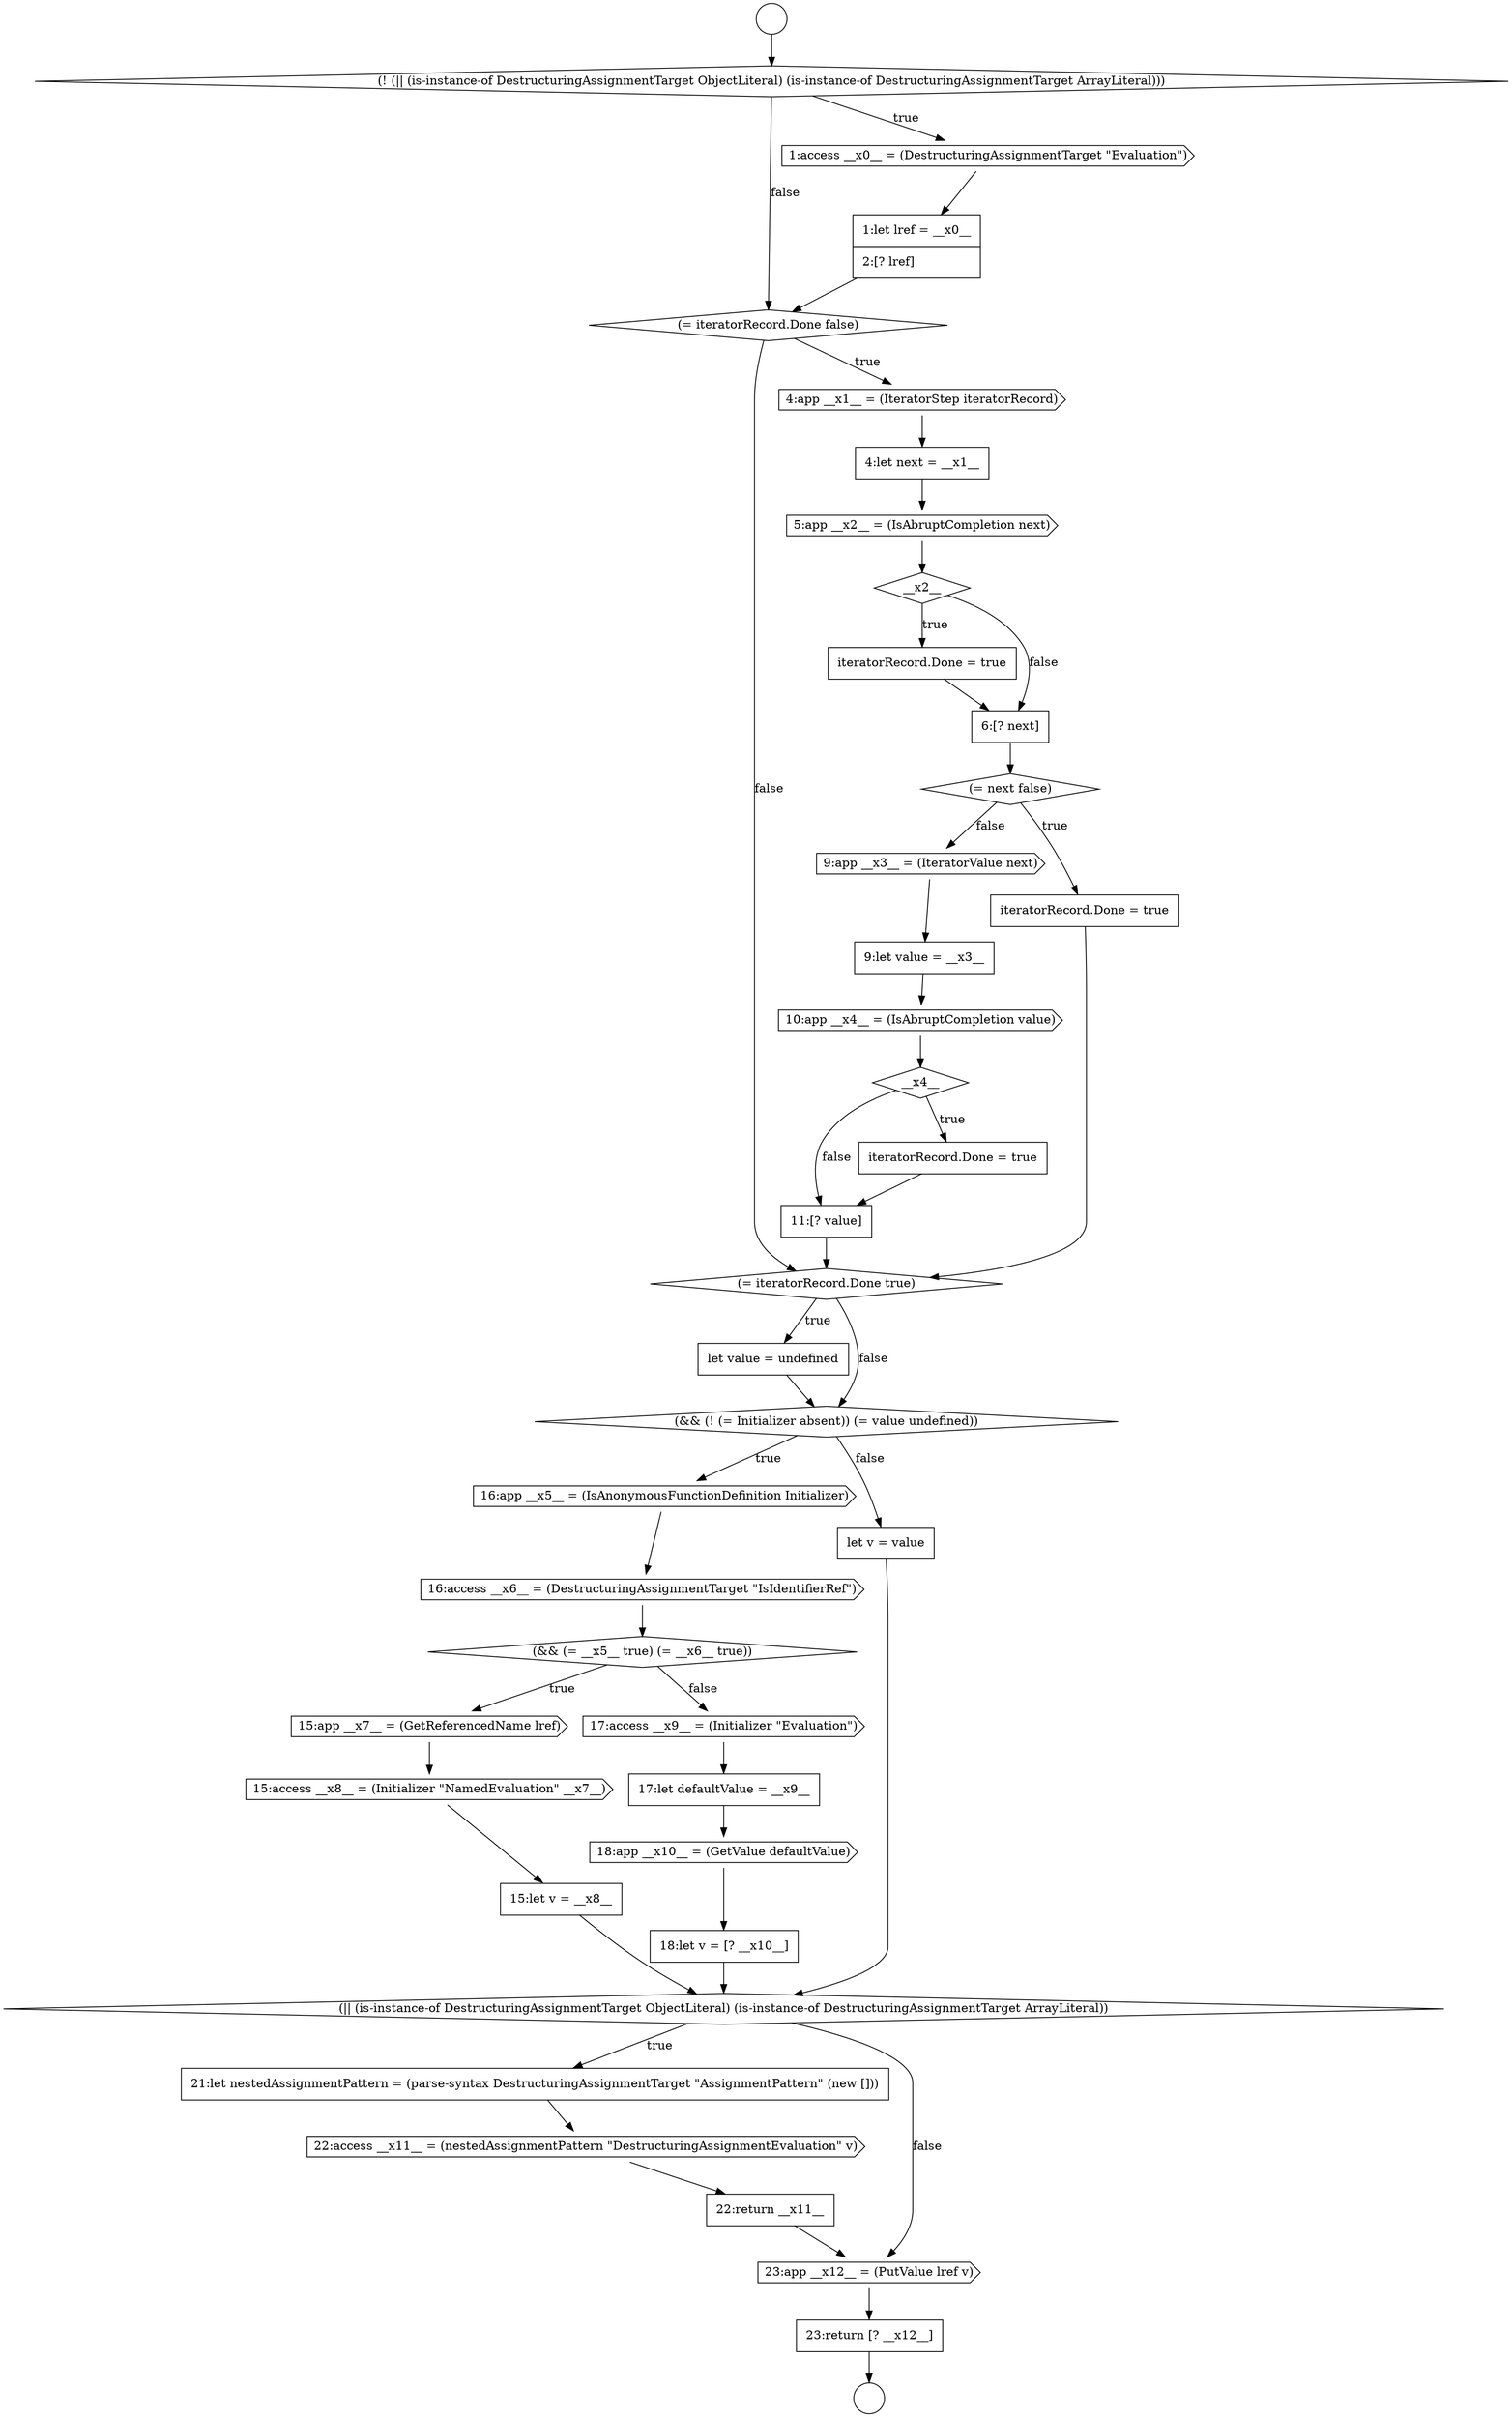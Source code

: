 digraph {
  node5950 [shape=diamond, label=<<font color="black">__x2__</font>> color="black" fillcolor="white" style=filled]
  node5967 [shape=cds, label=<<font color="black">15:app __x7__ = (GetReferencedName lref)</font>> color="black" fillcolor="white" style=filled]
  node5977 [shape=cds, label=<<font color="black">22:access __x11__ = (nestedAssignmentPattern &quot;DestructuringAssignmentEvaluation&quot; v)</font>> color="black" fillcolor="white" style=filled]
  node5953 [shape=diamond, label=<<font color="black">(= next false)</font>> color="black" fillcolor="white" style=filled]
  node5970 [shape=cds, label=<<font color="black">17:access __x9__ = (Initializer &quot;Evaluation&quot;)</font>> color="black" fillcolor="white" style=filled]
  node5956 [shape=none, margin=0, label=<<font color="black">
    <table border="0" cellborder="1" cellspacing="0" cellpadding="10">
      <tr><td align="left">9:let value = __x3__</td></tr>
    </table>
  </font>> color="black" fillcolor="white" style=filled]
  node5941 [shape=circle label=" " color="black" fillcolor="white" style=filled]
  node5964 [shape=cds, label=<<font color="black">16:app __x5__ = (IsAnonymousFunctionDefinition Initializer)</font>> color="black" fillcolor="white" style=filled]
  node5962 [shape=none, margin=0, label=<<font color="black">
    <table border="0" cellborder="1" cellspacing="0" cellpadding="10">
      <tr><td align="left">let value = undefined</td></tr>
    </table>
  </font>> color="black" fillcolor="white" style=filled]
  node5965 [shape=cds, label=<<font color="black">16:access __x6__ = (DestructuringAssignmentTarget &quot;IsIdentifierRef&quot;)</font>> color="black" fillcolor="white" style=filled]
  node5972 [shape=cds, label=<<font color="black">18:app __x10__ = (GetValue defaultValue)</font>> color="black" fillcolor="white" style=filled]
  node5976 [shape=none, margin=0, label=<<font color="black">
    <table border="0" cellborder="1" cellspacing="0" cellpadding="10">
      <tr><td align="left">21:let nestedAssignmentPattern = (parse-syntax DestructuringAssignmentTarget &quot;AssignmentPattern&quot; (new []))</td></tr>
    </table>
  </font>> color="black" fillcolor="white" style=filled]
  node5949 [shape=cds, label=<<font color="black">5:app __x2__ = (IsAbruptCompletion next)</font>> color="black" fillcolor="white" style=filled]
  node5966 [shape=diamond, label=<<font color="black">(&amp;&amp; (= __x5__ true) (= __x6__ true))</font>> color="black" fillcolor="white" style=filled]
  node5963 [shape=diamond, label=<<font color="black">(&amp;&amp; (! (= Initializer absent)) (= value undefined))</font>> color="black" fillcolor="white" style=filled]
  node5943 [shape=diamond, label=<<font color="black">(! (|| (is-instance-of DestructuringAssignmentTarget ObjectLiteral) (is-instance-of DestructuringAssignmentTarget ArrayLiteral)))</font>> color="black" fillcolor="white" style=filled]
  node5942 [shape=circle label=" " color="black" fillcolor="white" style=filled]
  node5974 [shape=none, margin=0, label=<<font color="black">
    <table border="0" cellborder="1" cellspacing="0" cellpadding="10">
      <tr><td align="left">let v = value</td></tr>
    </table>
  </font>> color="black" fillcolor="white" style=filled]
  node5957 [shape=cds, label=<<font color="black">10:app __x4__ = (IsAbruptCompletion value)</font>> color="black" fillcolor="white" style=filled]
  node5946 [shape=diamond, label=<<font color="black">(= iteratorRecord.Done false)</font>> color="black" fillcolor="white" style=filled]
  node5961 [shape=diamond, label=<<font color="black">(= iteratorRecord.Done true)</font>> color="black" fillcolor="white" style=filled]
  node5968 [shape=cds, label=<<font color="black">15:access __x8__ = (Initializer &quot;NamedEvaluation&quot; __x7__)</font>> color="black" fillcolor="white" style=filled]
  node5978 [shape=none, margin=0, label=<<font color="black">
    <table border="0" cellborder="1" cellspacing="0" cellpadding="10">
      <tr><td align="left">22:return __x11__</td></tr>
    </table>
  </font>> color="black" fillcolor="white" style=filled]
  node5951 [shape=none, margin=0, label=<<font color="black">
    <table border="0" cellborder="1" cellspacing="0" cellpadding="10">
      <tr><td align="left">iteratorRecord.Done = true</td></tr>
    </table>
  </font>> color="black" fillcolor="white" style=filled]
  node5947 [shape=cds, label=<<font color="black">4:app __x1__ = (IteratorStep iteratorRecord)</font>> color="black" fillcolor="white" style=filled]
  node5973 [shape=none, margin=0, label=<<font color="black">
    <table border="0" cellborder="1" cellspacing="0" cellpadding="10">
      <tr><td align="left">18:let v = [? __x10__]</td></tr>
    </table>
  </font>> color="black" fillcolor="white" style=filled]
  node5969 [shape=none, margin=0, label=<<font color="black">
    <table border="0" cellborder="1" cellspacing="0" cellpadding="10">
      <tr><td align="left">15:let v = __x8__</td></tr>
    </table>
  </font>> color="black" fillcolor="white" style=filled]
  node5960 [shape=none, margin=0, label=<<font color="black">
    <table border="0" cellborder="1" cellspacing="0" cellpadding="10">
      <tr><td align="left">11:[? value]</td></tr>
    </table>
  </font>> color="black" fillcolor="white" style=filled]
  node5979 [shape=cds, label=<<font color="black">23:app __x12__ = (PutValue lref v)</font>> color="black" fillcolor="white" style=filled]
  node5959 [shape=none, margin=0, label=<<font color="black">
    <table border="0" cellborder="1" cellspacing="0" cellpadding="10">
      <tr><td align="left">iteratorRecord.Done = true</td></tr>
    </table>
  </font>> color="black" fillcolor="white" style=filled]
  node5952 [shape=none, margin=0, label=<<font color="black">
    <table border="0" cellborder="1" cellspacing="0" cellpadding="10">
      <tr><td align="left">6:[? next]</td></tr>
    </table>
  </font>> color="black" fillcolor="white" style=filled]
  node5944 [shape=cds, label=<<font color="black">1:access __x0__ = (DestructuringAssignmentTarget &quot;Evaluation&quot;)</font>> color="black" fillcolor="white" style=filled]
  node5980 [shape=none, margin=0, label=<<font color="black">
    <table border="0" cellborder="1" cellspacing="0" cellpadding="10">
      <tr><td align="left">23:return [? __x12__]</td></tr>
    </table>
  </font>> color="black" fillcolor="white" style=filled]
  node5955 [shape=cds, label=<<font color="black">9:app __x3__ = (IteratorValue next)</font>> color="black" fillcolor="white" style=filled]
  node5948 [shape=none, margin=0, label=<<font color="black">
    <table border="0" cellborder="1" cellspacing="0" cellpadding="10">
      <tr><td align="left">4:let next = __x1__</td></tr>
    </table>
  </font>> color="black" fillcolor="white" style=filled]
  node5971 [shape=none, margin=0, label=<<font color="black">
    <table border="0" cellborder="1" cellspacing="0" cellpadding="10">
      <tr><td align="left">17:let defaultValue = __x9__</td></tr>
    </table>
  </font>> color="black" fillcolor="white" style=filled]
  node5954 [shape=none, margin=0, label=<<font color="black">
    <table border="0" cellborder="1" cellspacing="0" cellpadding="10">
      <tr><td align="left">iteratorRecord.Done = true</td></tr>
    </table>
  </font>> color="black" fillcolor="white" style=filled]
  node5945 [shape=none, margin=0, label=<<font color="black">
    <table border="0" cellborder="1" cellspacing="0" cellpadding="10">
      <tr><td align="left">1:let lref = __x0__</td></tr>
      <tr><td align="left">2:[? lref]</td></tr>
    </table>
  </font>> color="black" fillcolor="white" style=filled]
  node5975 [shape=diamond, label=<<font color="black">(|| (is-instance-of DestructuringAssignmentTarget ObjectLiteral) (is-instance-of DestructuringAssignmentTarget ArrayLiteral))</font>> color="black" fillcolor="white" style=filled]
  node5958 [shape=diamond, label=<<font color="black">__x4__</font>> color="black" fillcolor="white" style=filled]
  node5948 -> node5949 [ color="black"]
  node5974 -> node5975 [ color="black"]
  node5943 -> node5944 [label=<<font color="black">true</font>> color="black"]
  node5943 -> node5946 [label=<<font color="black">false</font>> color="black"]
  node5978 -> node5979 [ color="black"]
  node5980 -> node5942 [ color="black"]
  node5966 -> node5967 [label=<<font color="black">true</font>> color="black"]
  node5966 -> node5970 [label=<<font color="black">false</font>> color="black"]
  node5976 -> node5977 [ color="black"]
  node5964 -> node5965 [ color="black"]
  node5949 -> node5950 [ color="black"]
  node5962 -> node5963 [ color="black"]
  node5973 -> node5975 [ color="black"]
  node5957 -> node5958 [ color="black"]
  node5965 -> node5966 [ color="black"]
  node5956 -> node5957 [ color="black"]
  node5969 -> node5975 [ color="black"]
  node5945 -> node5946 [ color="black"]
  node5941 -> node5943 [ color="black"]
  node5944 -> node5945 [ color="black"]
  node5960 -> node5961 [ color="black"]
  node5963 -> node5964 [label=<<font color="black">true</font>> color="black"]
  node5963 -> node5974 [label=<<font color="black">false</font>> color="black"]
  node5979 -> node5980 [ color="black"]
  node5971 -> node5972 [ color="black"]
  node5952 -> node5953 [ color="black"]
  node5967 -> node5968 [ color="black"]
  node5977 -> node5978 [ color="black"]
  node5946 -> node5947 [label=<<font color="black">true</font>> color="black"]
  node5946 -> node5961 [label=<<font color="black">false</font>> color="black"]
  node5959 -> node5960 [ color="black"]
  node5958 -> node5959 [label=<<font color="black">true</font>> color="black"]
  node5958 -> node5960 [label=<<font color="black">false</font>> color="black"]
  node5968 -> node5969 [ color="black"]
  node5970 -> node5971 [ color="black"]
  node5951 -> node5952 [ color="black"]
  node5947 -> node5948 [ color="black"]
  node5953 -> node5954 [label=<<font color="black">true</font>> color="black"]
  node5953 -> node5955 [label=<<font color="black">false</font>> color="black"]
  node5955 -> node5956 [ color="black"]
  node5972 -> node5973 [ color="black"]
  node5975 -> node5976 [label=<<font color="black">true</font>> color="black"]
  node5975 -> node5979 [label=<<font color="black">false</font>> color="black"]
  node5961 -> node5962 [label=<<font color="black">true</font>> color="black"]
  node5961 -> node5963 [label=<<font color="black">false</font>> color="black"]
  node5954 -> node5961 [ color="black"]
  node5950 -> node5951 [label=<<font color="black">true</font>> color="black"]
  node5950 -> node5952 [label=<<font color="black">false</font>> color="black"]
}
